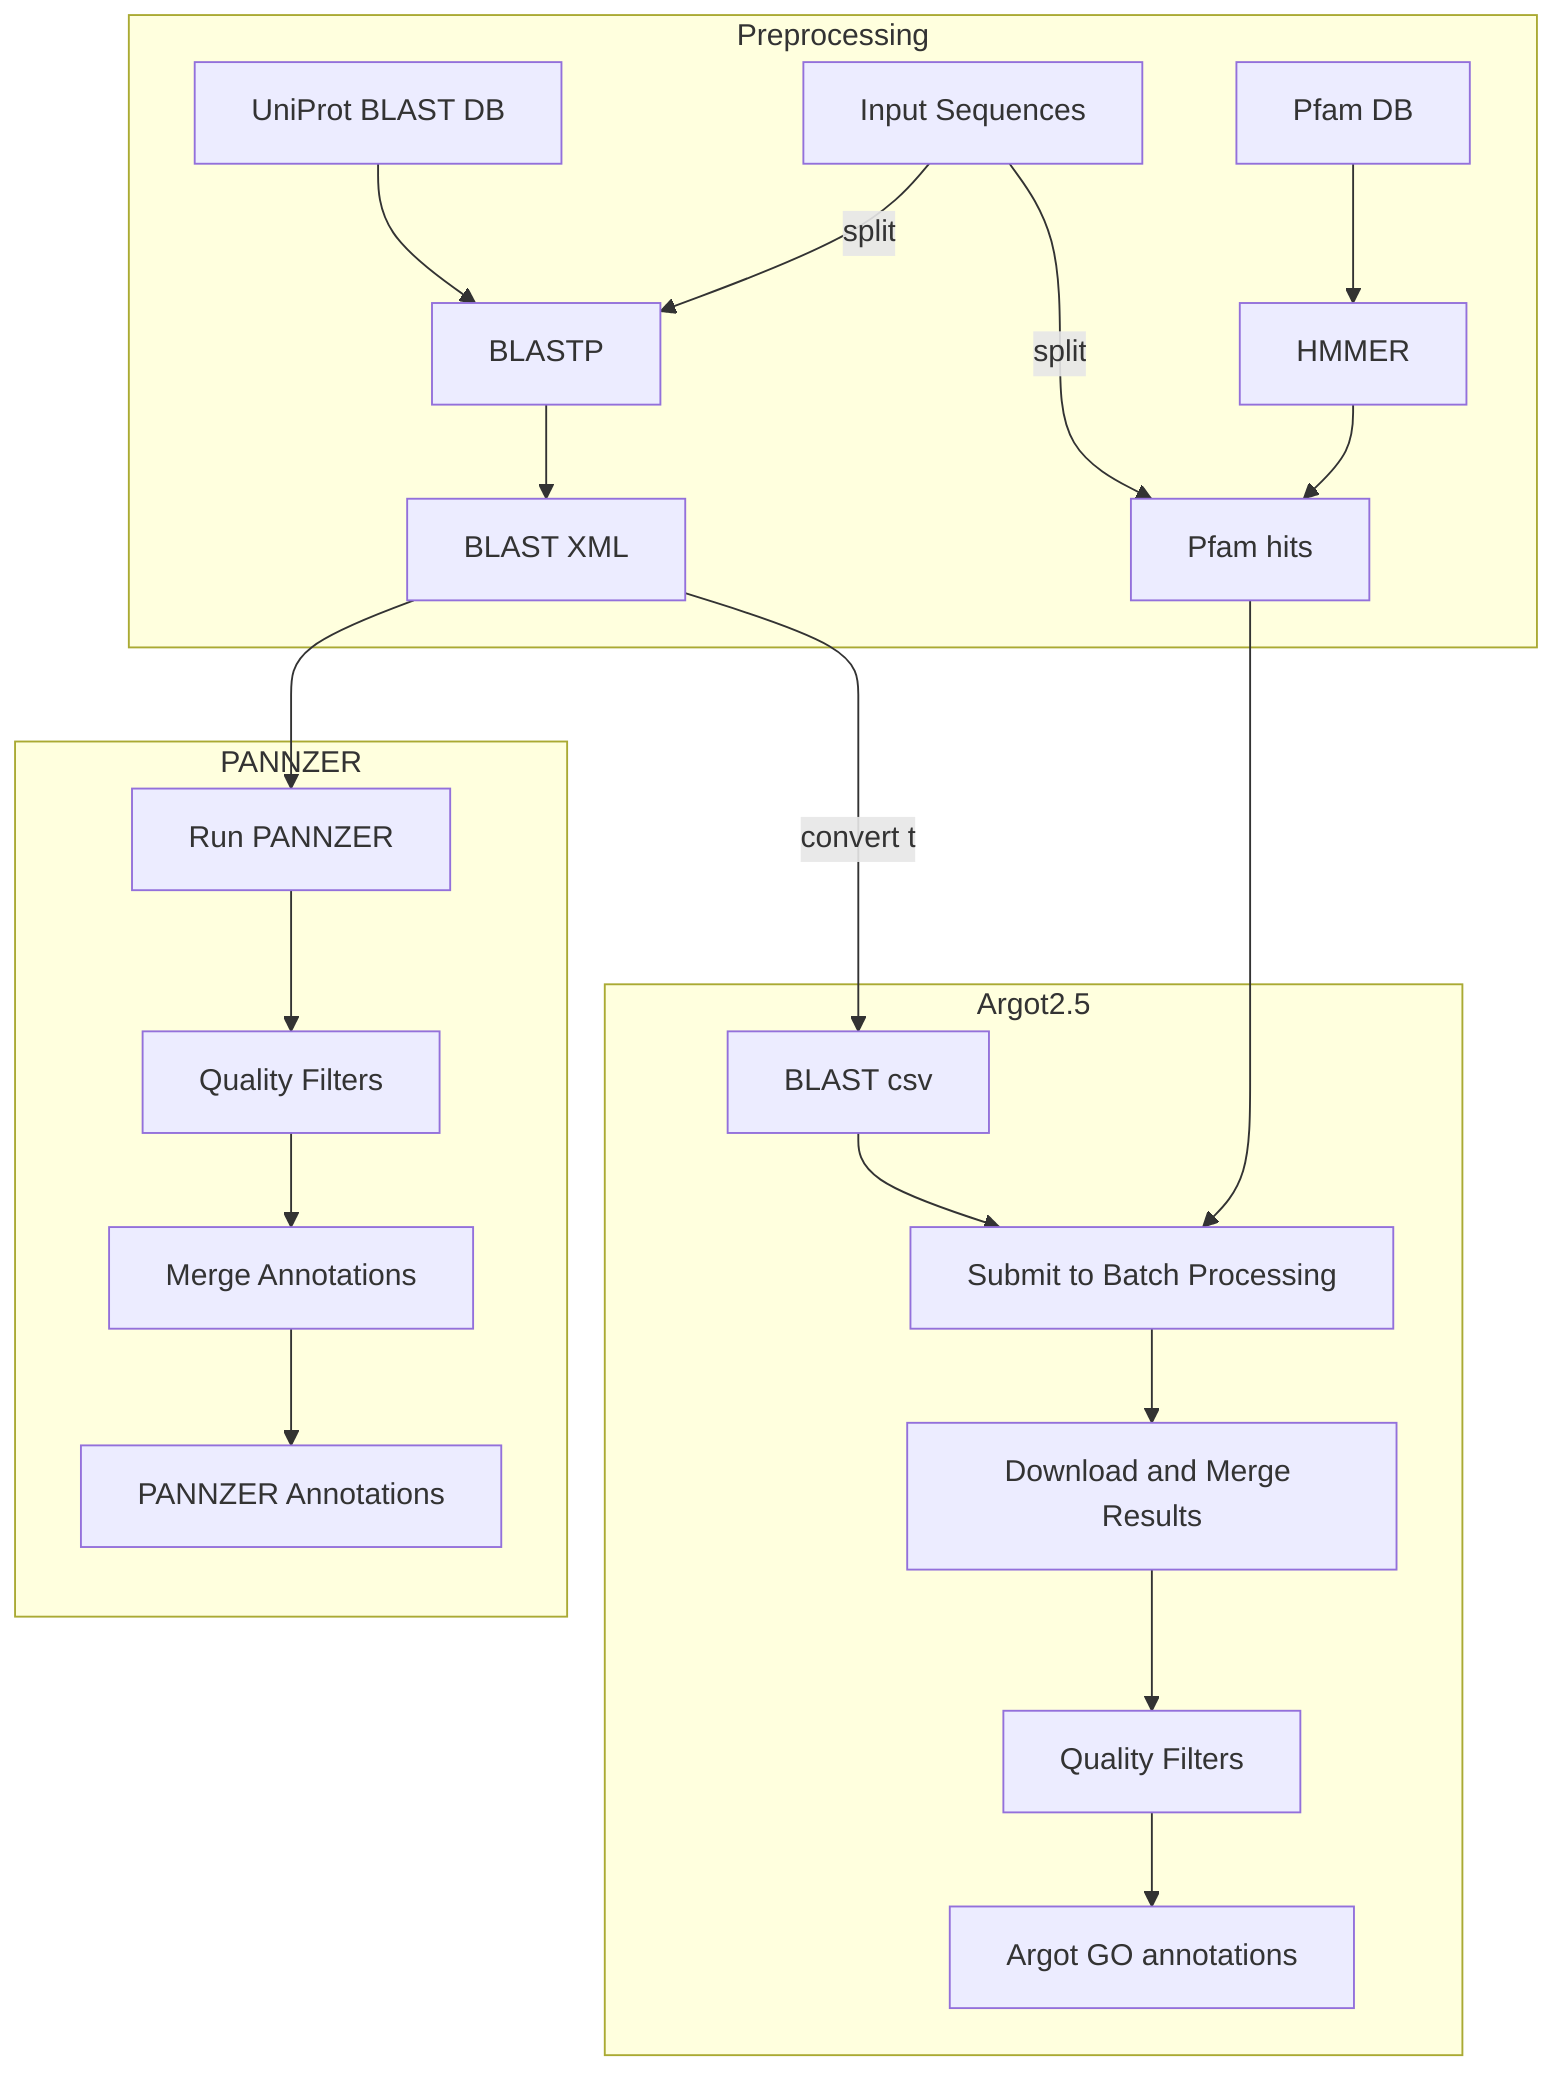 graph TD;
    input["Input Sequences"]
    

    subgraph Preprocessing
        uniprot1["UniProt BLAST DB"]
        uniprot2["BLASTP"]
        uniprot3["BLAST XML"]
    

        uniprot1 --> uniprot2

        uniprot2 --> uniprot3

    
        pfam["Pfam DB"]
        pfam1["HMMER"]
        pfam2["Pfam hits"]
        input --split-->uniprot2
        input --split-->pfam2
        pfam --> pfam1
        pfam1 --> pfam2
    end
    
    
    
    
    subgraph Argot2.5 
        argot1[BLAST csv]
        argot2[Submit to Batch Processing]
        argot3[Download and Merge Results]
        argot4[Quality Filters]
        argot5[Argot GO annotations]
    end
    uniprot3 --convert to--> argot1
    argot1 --> argot2
    pfam2 --> argot2
    argot2 --> argot3
    argot3 --> argot4
    argot4 --> argot5
    

    subgraph PANNZER
        pannzer1[Run PANNZER]
        pannzer2[Quality Filters]
        pannzer3[Merge Annotations]
        pannzer4[PANNZER Annotations]
    end

    uniprot3 --> pannzer1
    pannzer1 --> pannzer2
    pannzer2 --> pannzer3
    pannzer3 --> pannzer4